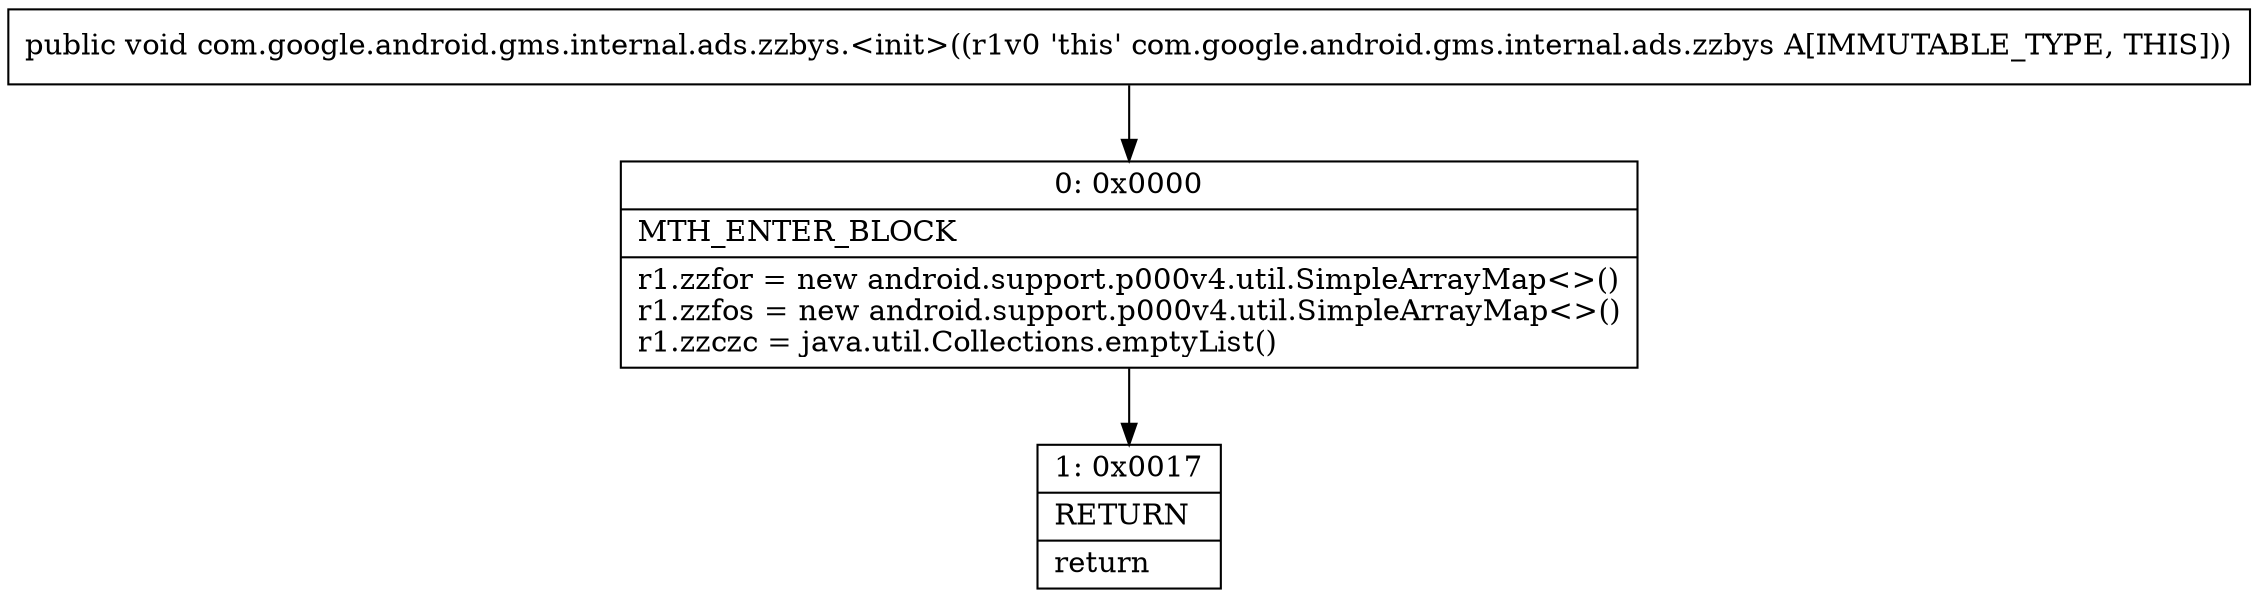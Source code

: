 digraph "CFG forcom.google.android.gms.internal.ads.zzbys.\<init\>()V" {
Node_0 [shape=record,label="{0\:\ 0x0000|MTH_ENTER_BLOCK\l|r1.zzfor = new android.support.p000v4.util.SimpleArrayMap\<\>()\lr1.zzfos = new android.support.p000v4.util.SimpleArrayMap\<\>()\lr1.zzczc = java.util.Collections.emptyList()\l}"];
Node_1 [shape=record,label="{1\:\ 0x0017|RETURN\l|return\l}"];
MethodNode[shape=record,label="{public void com.google.android.gms.internal.ads.zzbys.\<init\>((r1v0 'this' com.google.android.gms.internal.ads.zzbys A[IMMUTABLE_TYPE, THIS])) }"];
MethodNode -> Node_0;
Node_0 -> Node_1;
}

